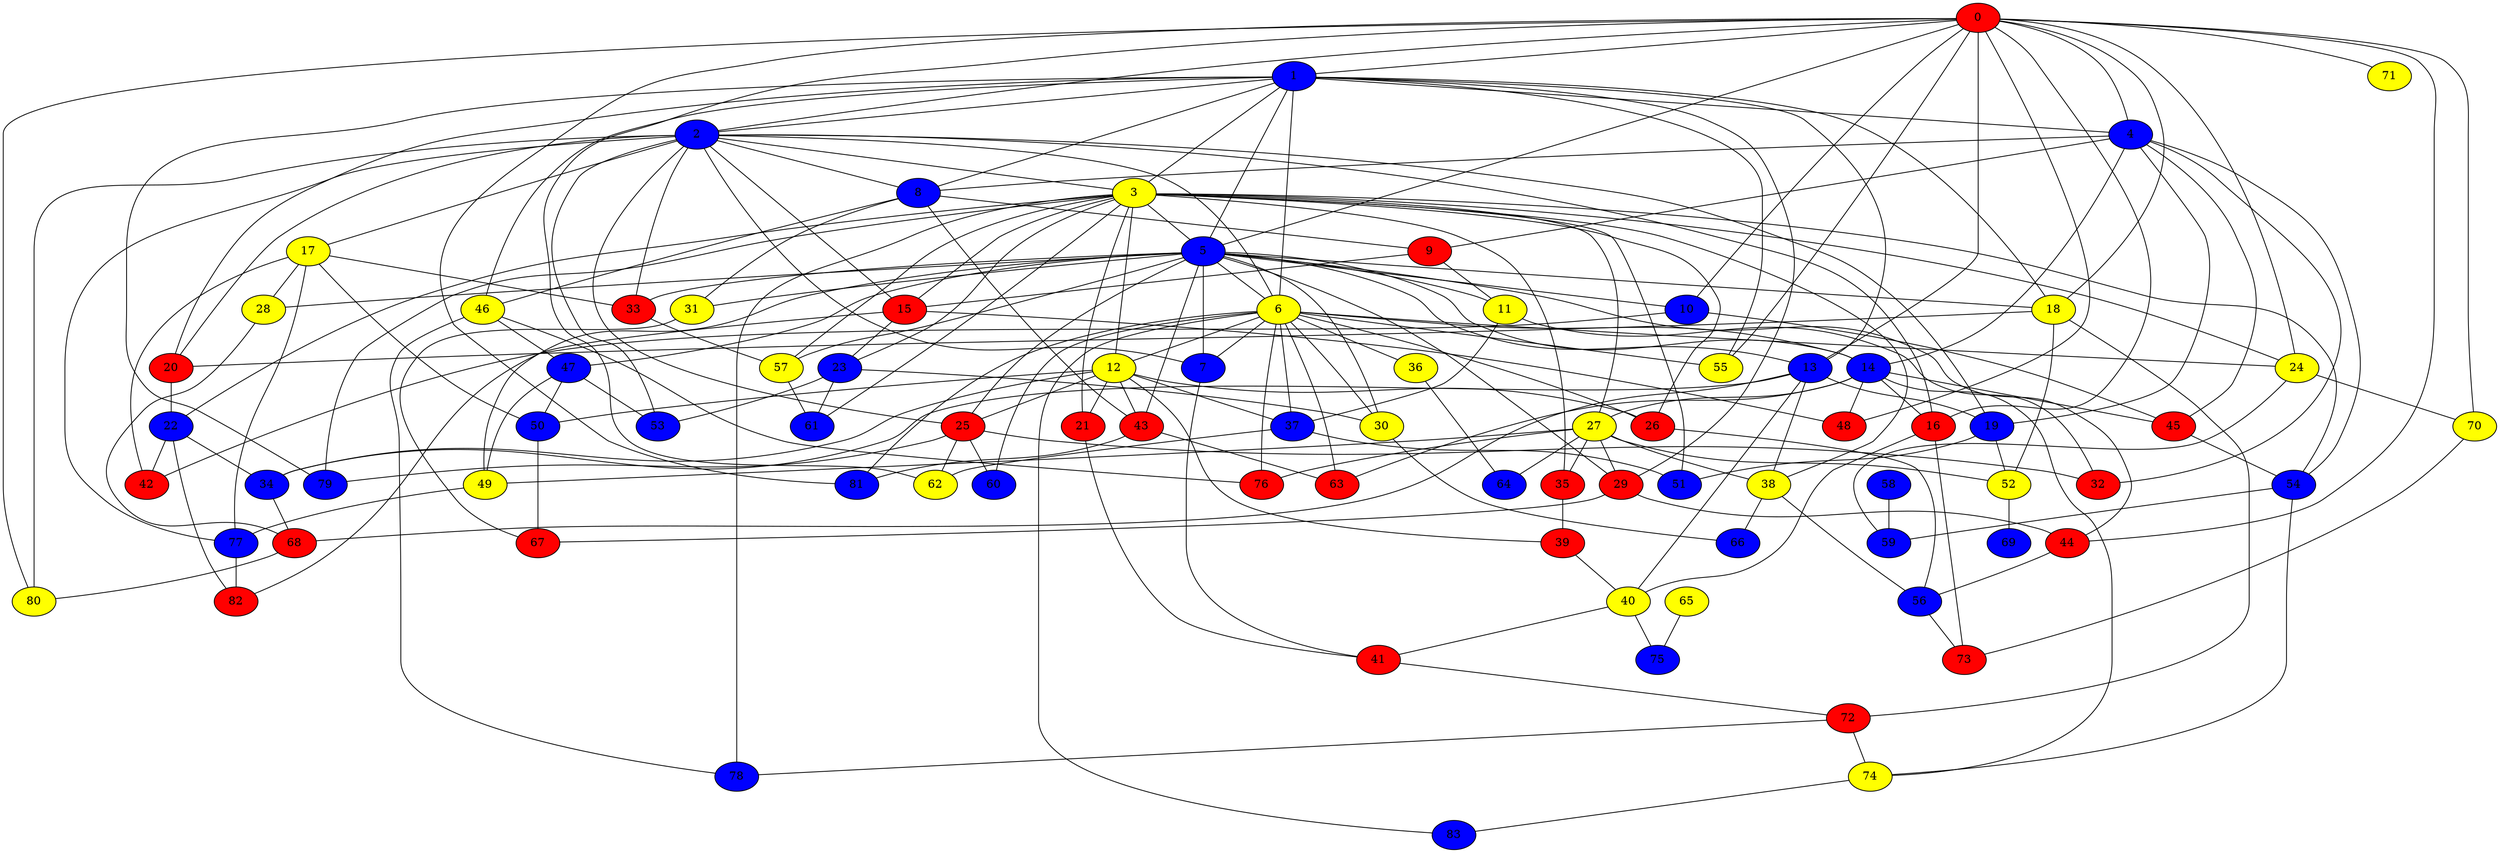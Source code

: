 graph {
0 [style = filled fillcolor = red];
1 [style = filled fillcolor = blue];
2 [style = filled fillcolor = blue];
3 [style = filled fillcolor = yellow];
4 [style = filled fillcolor = blue];
5 [style = filled fillcolor = blue];
6 [style = filled fillcolor = yellow];
7 [style = filled fillcolor = blue];
8 [style = filled fillcolor = blue];
9 [style = filled fillcolor = red];
10 [style = filled fillcolor = blue];
11 [style = filled fillcolor = yellow];
12 [style = filled fillcolor = yellow];
13 [style = filled fillcolor = blue];
14 [style = filled fillcolor = blue];
15 [style = filled fillcolor = red];
16 [style = filled fillcolor = red];
17 [style = filled fillcolor = yellow];
18 [style = filled fillcolor = yellow];
19 [style = filled fillcolor = blue];
20 [style = filled fillcolor = red];
21 [style = filled fillcolor = red];
22 [style = filled fillcolor = blue];
23 [style = filled fillcolor = blue];
24 [style = filled fillcolor = yellow];
25 [style = filled fillcolor = red];
26 [style = filled fillcolor = red];
27 [style = filled fillcolor = yellow];
28 [style = filled fillcolor = yellow];
29 [style = filled fillcolor = red];
30 [style = filled fillcolor = yellow];
31 [style = filled fillcolor = yellow];
32 [style = filled fillcolor = red];
33 [style = filled fillcolor = red];
34 [style = filled fillcolor = blue];
35 [style = filled fillcolor = red];
36 [style = filled fillcolor = yellow];
37 [style = filled fillcolor = blue];
38 [style = filled fillcolor = yellow];
39 [style = filled fillcolor = red];
40 [style = filled fillcolor = yellow];
41 [style = filled fillcolor = red];
42 [style = filled fillcolor = red];
43 [style = filled fillcolor = red];
44 [style = filled fillcolor = red];
45 [style = filled fillcolor = red];
46 [style = filled fillcolor = yellow];
47 [style = filled fillcolor = blue];
48 [style = filled fillcolor = red];
49 [style = filled fillcolor = yellow];
50 [style = filled fillcolor = blue];
51 [style = filled fillcolor = blue];
52 [style = filled fillcolor = yellow];
53 [style = filled fillcolor = blue];
54 [style = filled fillcolor = blue];
55 [style = filled fillcolor = yellow];
56 [style = filled fillcolor = blue];
57 [style = filled fillcolor = yellow];
58 [style = filled fillcolor = blue];
59 [style = filled fillcolor = blue];
60 [style = filled fillcolor = blue];
61 [style = filled fillcolor = blue];
62 [style = filled fillcolor = yellow];
63 [style = filled fillcolor = red];
64 [style = filled fillcolor = blue];
65 [style = filled fillcolor = yellow];
66 [style = filled fillcolor = blue];
67 [style = filled fillcolor = red];
68 [style = filled fillcolor = red];
69 [style = filled fillcolor = blue];
70 [style = filled fillcolor = yellow];
71 [style = filled fillcolor = yellow];
72 [style = filled fillcolor = red];
73 [style = filled fillcolor = red];
74 [style = filled fillcolor = yellow];
75 [style = filled fillcolor = blue];
76 [style = filled fillcolor = red];
77 [style = filled fillcolor = blue];
78 [style = filled fillcolor = blue];
79 [style = filled fillcolor = blue];
80 [style = filled fillcolor = yellow];
81 [style = filled fillcolor = blue];
82 [style = filled fillcolor = red];
83 [style = filled fillcolor = blue];
0 -- 1;
0 -- 2;
0 -- 4;
0 -- 5;
0 -- 10;
0 -- 13;
0 -- 16;
0 -- 18;
0 -- 24;
0 -- 44;
0 -- 48;
0 -- 55;
0 -- 62;
0 -- 70;
0 -- 71;
0 -- 80;
0 -- 81;
1 -- 2;
1 -- 3;
1 -- 4;
1 -- 5;
1 -- 6;
1 -- 8;
1 -- 13;
1 -- 18;
1 -- 20;
1 -- 29;
1 -- 46;
1 -- 55;
1 -- 79;
2 -- 3;
2 -- 6;
2 -- 7;
2 -- 8;
2 -- 15;
2 -- 16;
2 -- 17;
2 -- 19;
2 -- 20;
2 -- 25;
2 -- 33;
2 -- 53;
2 -- 77;
2 -- 80;
3 -- 5;
3 -- 12;
3 -- 15;
3 -- 21;
3 -- 22;
3 -- 23;
3 -- 24;
3 -- 26;
3 -- 27;
3 -- 35;
3 -- 38;
3 -- 51;
3 -- 54;
3 -- 57;
3 -- 61;
3 -- 78;
3 -- 79;
4 -- 8;
4 -- 9;
4 -- 14;
4 -- 19;
4 -- 32;
4 -- 45;
4 -- 54;
5 -- 6;
5 -- 7;
5 -- 10;
5 -- 11;
5 -- 13;
5 -- 14;
5 -- 18;
5 -- 25;
5 -- 28;
5 -- 29;
5 -- 30;
5 -- 31;
5 -- 33;
5 -- 43;
5 -- 44;
5 -- 47;
5 -- 49;
5 -- 57;
6 -- 7;
6 -- 12;
6 -- 14;
6 -- 24;
6 -- 26;
6 -- 30;
6 -- 36;
6 -- 37;
6 -- 55;
6 -- 60;
6 -- 63;
6 -- 76;
6 -- 81;
6 -- 83;
7 -- 41;
8 -- 9;
8 -- 31;
8 -- 43;
8 -- 46;
9 -- 11;
9 -- 15;
10 -- 42;
10 -- 45;
11 -- 32;
11 -- 37;
12 -- 21;
12 -- 25;
12 -- 26;
12 -- 34;
12 -- 37;
12 -- 39;
12 -- 43;
12 -- 50;
13 -- 19;
13 -- 34;
13 -- 38;
13 -- 40;
13 -- 68;
14 -- 16;
14 -- 27;
14 -- 45;
14 -- 48;
14 -- 63;
14 -- 74;
15 -- 23;
15 -- 48;
15 -- 82;
16 -- 40;
16 -- 73;
17 -- 28;
17 -- 33;
17 -- 42;
17 -- 50;
17 -- 77;
18 -- 20;
18 -- 52;
18 -- 72;
19 -- 51;
19 -- 52;
20 -- 22;
21 -- 41;
22 -- 34;
22 -- 42;
22 -- 82;
23 -- 30;
23 -- 53;
23 -- 61;
24 -- 59;
24 -- 70;
25 -- 32;
25 -- 60;
25 -- 62;
25 -- 79;
26 -- 56;
27 -- 29;
27 -- 35;
27 -- 38;
27 -- 49;
27 -- 52;
27 -- 64;
27 -- 76;
28 -- 68;
29 -- 44;
29 -- 67;
30 -- 66;
31 -- 67;
33 -- 57;
34 -- 68;
35 -- 39;
36 -- 64;
37 -- 51;
37 -- 62;
38 -- 56;
38 -- 66;
39 -- 40;
40 -- 41;
40 -- 75;
41 -- 72;
43 -- 63;
43 -- 81;
44 -- 56;
45 -- 54;
46 -- 47;
46 -- 76;
46 -- 78;
47 -- 49;
47 -- 50;
47 -- 53;
49 -- 77;
50 -- 67;
52 -- 69;
54 -- 59;
54 -- 74;
56 -- 73;
57 -- 61;
58 -- 59;
65 -- 75;
68 -- 80;
70 -- 73;
72 -- 74;
72 -- 78;
74 -- 83;
77 -- 82;
}
